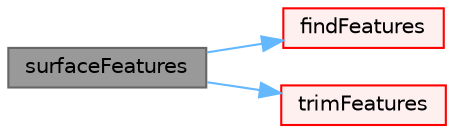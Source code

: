 digraph "surfaceFeatures"
{
 // LATEX_PDF_SIZE
  bgcolor="transparent";
  edge [fontname=Helvetica,fontsize=10,labelfontname=Helvetica,labelfontsize=10];
  node [fontname=Helvetica,fontsize=10,shape=box,height=0.2,width=0.4];
  rankdir="LR";
  Node1 [id="Node000001",label="surfaceFeatures",height=0.2,width=0.4,color="gray40", fillcolor="grey60", style="filled", fontcolor="black",tooltip=" "];
  Node1 -> Node2 [id="edge1_Node000001_Node000002",color="steelblue1",style="solid",tooltip=" "];
  Node2 [id="Node000002",label="findFeatures",height=0.2,width=0.4,color="red", fillcolor="#FFF0F0", style="filled",URL="$classFoam_1_1surfaceFeatures.html#a104ad1549afa89b0b6ae590fda99816a",tooltip=" "];
  Node1 -> Node5 [id="edge2_Node000001_Node000005",color="steelblue1",style="solid",tooltip=" "];
  Node5 [id="Node000005",label="trimFeatures",height=0.2,width=0.4,color="red", fillcolor="#FFF0F0", style="filled",URL="$classFoam_1_1surfaceFeatures.html#af640d0750bcc401bc012c69e60b809a8",tooltip=" "];
}
